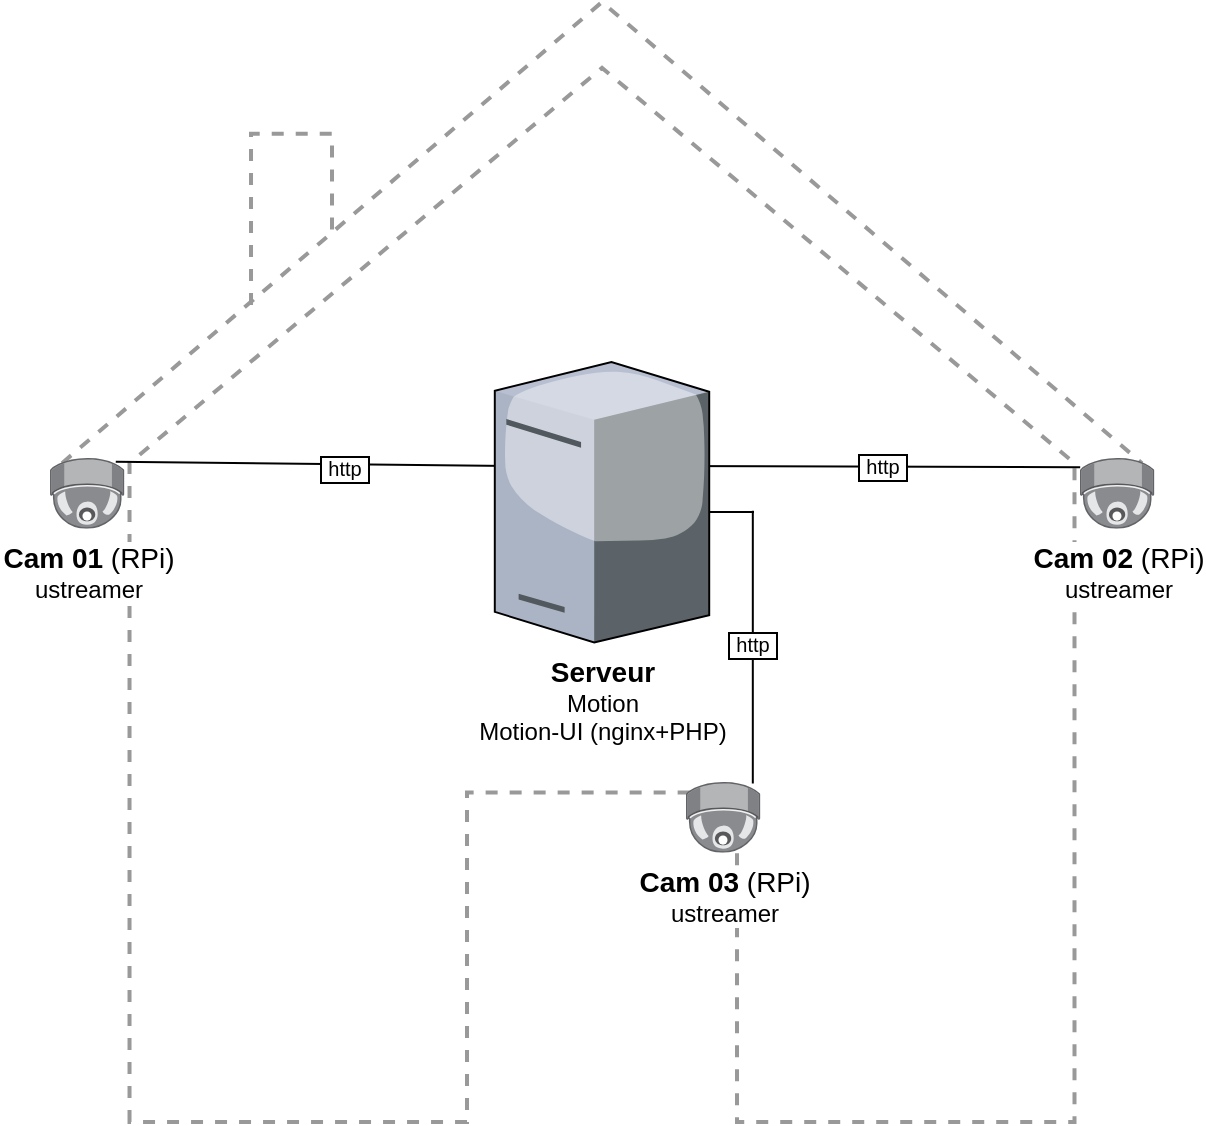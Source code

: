 <mxfile version="18.1.3" type="device"><diagram name="Page-1" id="822b0af5-4adb-64df-f703-e8dfc1f81529"><mxGraphModel dx="1153" dy="677" grid="1" gridSize="10" guides="1" tooltips="1" connect="1" arrows="1" fold="1" page="1" pageScale="1" pageWidth="1100" pageHeight="850" background="none" math="0" shadow="0"><root><mxCell id="0"/><mxCell id="1" parent="0"/><mxCell id="t89UEowppGedEqgv6MZ3-2" value="" style="html=1;verticalLabelPosition=bottom;align=center;labelBackgroundColor=#ffffff;verticalAlign=top;strokeWidth=2;strokeColor=#999999;shadow=0;dashed=1;shape=mxgraph.ios7.icons.home;" vertex="1" parent="1"><mxGeometry x="270.01" y="90" width="539.99" height="560" as="geometry"/></mxCell><mxCell id="t89UEowppGedEqgv6MZ3-13" value="" style="endArrow=none;html=1;rounded=0;fontSize=10;entryX=0.003;entryY=0.131;entryDx=0;entryDy=0;entryPerimeter=0;" edge="1" parent="1" target="t89UEowppGedEqgv6MZ3-5"><mxGeometry width="50" height="50" relative="1" as="geometry"><mxPoint x="568.6" y="322" as="sourcePoint"/><mxPoint x="873.199" y="325.187" as="targetPoint"/></mxGeometry></mxCell><mxCell id="t89UEowppGedEqgv6MZ3-16" value="&amp;nbsp;http&amp;nbsp;" style="edgeLabel;html=1;align=center;verticalAlign=middle;resizable=0;points=[];fontSize=10;labelBorderColor=default;" vertex="1" connectable="0" parent="t89UEowppGedEqgv6MZ3-13"><mxGeometry x="-0.15" y="-3" relative="1" as="geometry"><mxPoint x="22" y="-4" as="offset"/></mxGeometry></mxCell><mxCell id="t89UEowppGedEqgv6MZ3-14" value="" style="endArrow=none;html=1;rounded=0;fontSize=10;entryX=0.086;entryY=0.655;entryDx=0;entryDy=0;entryPerimeter=0;exitX=0.884;exitY=0.053;exitDx=0;exitDy=0;exitPerimeter=0;" edge="1" parent="1" source="t89UEowppGedEqgv6MZ3-7"><mxGeometry width="50" height="50" relative="1" as="geometry"><mxPoint x="206.9" y="319" as="sourcePoint"/><mxPoint x="511.499" y="322.187" as="targetPoint"/></mxGeometry></mxCell><mxCell id="t89UEowppGedEqgv6MZ3-15" value="&amp;nbsp;http&amp;nbsp;" style="edgeLabel;html=1;align=center;verticalAlign=middle;resizable=0;points=[];fontSize=10;labelBorderColor=default;" vertex="1" connectable="0" parent="t89UEowppGedEqgv6MZ3-14"><mxGeometry x="0.058" y="-2" relative="1" as="geometry"><mxPoint as="offset"/></mxGeometry></mxCell><mxCell id="t89UEowppGedEqgv6MZ3-5" value="&lt;font style=&quot;font-size: 14px;&quot;&gt;&lt;b&gt;Cam 02&lt;/b&gt;&amp;nbsp;(RPi)&lt;br&gt;&lt;/font&gt;&lt;font style=&quot;font-size: 12px;&quot;&gt;ustreamer&lt;/font&gt;" style="points=[];aspect=fixed;html=1;align=center;shadow=0;dashed=0;image;image=img/lib/allied_telesis/security/Surveillance_Camera_Ceiling.svg;strokeColor=#000000;" vertex="1" parent="1"><mxGeometry x="779" y="318" width="37.2" height="35.4" as="geometry"/></mxCell><mxCell id="t89UEowppGedEqgv6MZ3-7" value="&lt;font style=&quot;font-size: 14px;&quot;&gt;&lt;b&gt;Cam 01&lt;/b&gt;&amp;nbsp;(RPi)&lt;br&gt;&lt;/font&gt;&lt;font style=&quot;font-size: 12px;&quot;&gt;ustreamer&lt;/font&gt;" style="points=[];aspect=fixed;html=1;align=center;shadow=0;dashed=0;image;image=img/lib/allied_telesis/security/Surveillance_Camera_Ceiling.svg;strokeColor=#000000;" vertex="1" parent="1"><mxGeometry x="264.01" y="318" width="37.2" height="35.4" as="geometry"/></mxCell><mxCell id="t89UEowppGedEqgv6MZ3-21" value="" style="endArrow=none;html=1;rounded=0;fontSize=10;entryX=0.898;entryY=0.021;entryDx=0;entryDy=0;entryPerimeter=0;" edge="1" parent="1" target="t89UEowppGedEqgv6MZ3-6"><mxGeometry width="50" height="50" relative="1" as="geometry"><mxPoint x="615.42" y="344.4" as="sourcePoint"/><mxPoint x="615.12" y="514.4" as="targetPoint"/></mxGeometry></mxCell><mxCell id="t89UEowppGedEqgv6MZ3-22" value="&amp;nbsp;http&amp;nbsp;" style="edgeLabel;html=1;align=center;verticalAlign=middle;resizable=0;points=[];fontSize=10;labelBorderColor=default;" vertex="1" connectable="0" parent="t89UEowppGedEqgv6MZ3-21"><mxGeometry x="-0.15" y="-3" relative="1" as="geometry"><mxPoint x="2" y="8" as="offset"/></mxGeometry></mxCell><mxCell id="t89UEowppGedEqgv6MZ3-24" value="" style="endArrow=none;html=1;rounded=0;fontSize=10;startArrow=none;" edge="1" parent="1"><mxGeometry width="50" height="50" relative="1" as="geometry"><mxPoint x="593.61" y="345.023" as="sourcePoint"/><mxPoint x="616" y="345" as="targetPoint"/><Array as="points"><mxPoint x="610" y="345"/></Array></mxGeometry></mxCell><mxCell id="t89UEowppGedEqgv6MZ3-6" value="&lt;font style=&quot;font-size: 14px;&quot;&gt;&lt;b&gt;Cam 03&lt;/b&gt;&amp;nbsp;(RPi)&lt;br&gt;&lt;/font&gt;&lt;font style=&quot;font-size: 12px;&quot;&gt;ustreamer&lt;/font&gt;" style="points=[];aspect=fixed;html=1;align=center;shadow=0;dashed=0;image;image=img/lib/allied_telesis/security/Surveillance_Camera_Ceiling.svg;strokeColor=#000000;" vertex="1" parent="1"><mxGeometry x="582" y="480" width="37.2" height="35.4" as="geometry"/></mxCell><mxCell id="t89UEowppGedEqgv6MZ3-9" value="&lt;b&gt;&lt;font style=&quot;font-size: 14px;&quot;&gt;Serveur&lt;/font&gt;&lt;/b&gt;&lt;br&gt;&lt;font style=&quot;font-size: 12px;&quot;&gt;Motion&lt;br&gt;Motion-UI (nginx+PHP)&lt;/font&gt;" style="verticalLabelPosition=bottom;sketch=0;aspect=fixed;html=1;verticalAlign=top;strokeColor=none;align=center;outlineConnect=0;shape=mxgraph.citrix.license_server;" vertex="1" parent="1"><mxGeometry x="486.4" y="270" width="107.21" height="140.2" as="geometry"/></mxCell><mxCell id="t89UEowppGedEqgv6MZ3-32" value="" style="shape=image;html=1;verticalAlign=top;verticalLabelPosition=bottom;labelBackgroundColor=#ffffff;imageAspect=0;aspect=fixed;image=https://cdn1.iconfinder.com/data/icons/fruit-136/64/Fruit_iconfree_Filled_Outline_raspberry-healthy-organic-food-fruit_icon-128.png;dashed=1;labelBorderColor=default;fontSize=12;strokeColor=#999999;" vertex="1" parent="1"><mxGeometry x="287.61" y="309" width="20" height="20" as="geometry"/></mxCell><mxCell id="t89UEowppGedEqgv6MZ3-35" value="" style="shape=image;html=1;verticalAlign=top;verticalLabelPosition=bottom;labelBackgroundColor=#ffffff;imageAspect=0;aspect=fixed;image=https://cdn1.iconfinder.com/data/icons/fruit-136/64/Fruit_iconfree_Filled_Outline_raspberry-healthy-organic-food-fruit_icon-128.png;dashed=1;labelBorderColor=default;fontSize=12;strokeColor=#999999;" vertex="1" parent="1"><mxGeometry x="606.2" y="469.97" width="20" height="20" as="geometry"/></mxCell><mxCell id="t89UEowppGedEqgv6MZ3-38" value="" style="shape=image;html=1;verticalAlign=top;verticalLabelPosition=bottom;labelBackgroundColor=#ffffff;imageAspect=0;aspect=fixed;image=https://cdn1.iconfinder.com/data/icons/fruit-136/64/Fruit_iconfree_Filled_Outline_raspberry-healthy-organic-food-fruit_icon-128.png;dashed=1;labelBorderColor=default;fontSize=12;strokeColor=#999999;" vertex="1" parent="1"><mxGeometry x="771" y="312" width="20" height="20" as="geometry"/></mxCell></root></mxGraphModel></diagram></mxfile>